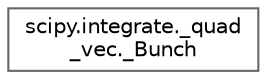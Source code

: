 digraph "Graphical Class Hierarchy"
{
 // LATEX_PDF_SIZE
  bgcolor="transparent";
  edge [fontname=Helvetica,fontsize=10,labelfontname=Helvetica,labelfontsize=10];
  node [fontname=Helvetica,fontsize=10,shape=box,height=0.2,width=0.4];
  rankdir="LR";
  Node0 [id="Node000000",label="scipy.integrate._quad\l_vec._Bunch",height=0.2,width=0.4,color="grey40", fillcolor="white", style="filled",URL="$d4/d5a/classscipy_1_1integrate_1_1__quad__vec_1_1__Bunch.html",tooltip=" "];
}
